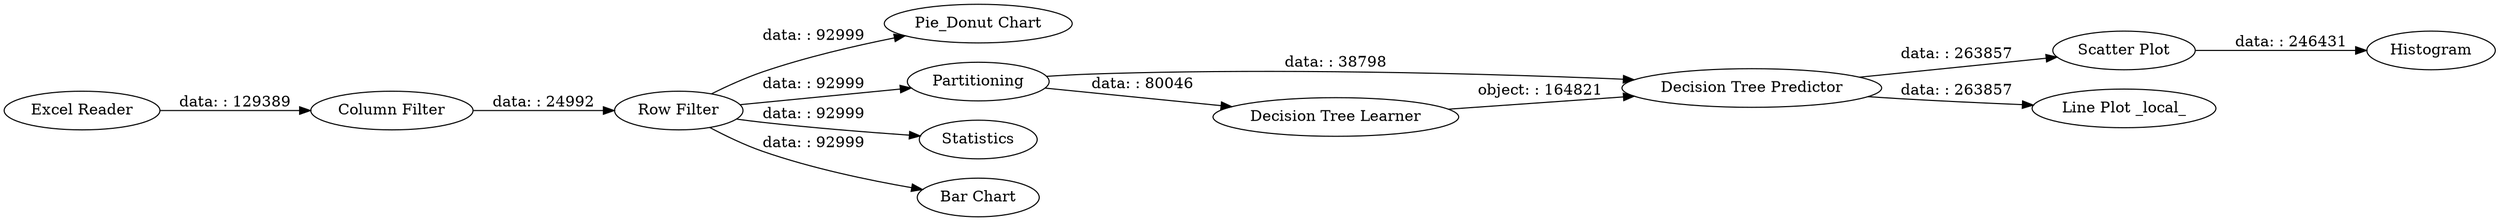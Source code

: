 digraph {
	"-5342239574110840710_245" [label="Row Filter"]
	"-5342239574110840710_11" [label="Scatter Plot"]
	"-5342239574110840710_1" [label="Excel Reader"]
	"-5342239574110840710_5" [label="Pie_Donut Chart"]
	"-5342239574110840710_12" [label=Partitioning]
	"-5342239574110840710_248" [label=Histogram]
	"-5342239574110840710_4" [label="Decision Tree Predictor"]
	"-5342239574110840710_9" [label=Statistics]
	"-5342239574110840710_7" [label="Bar Chart"]
	"-5342239574110840710_247" [label="Line Plot _local_"]
	"-5342239574110840710_2" [label="Column Filter"]
	"-5342239574110840710_246" [label="Decision Tree Learner"]
	"-5342239574110840710_1" -> "-5342239574110840710_2" [label="data: : 129389"]
	"-5342239574110840710_12" -> "-5342239574110840710_4" [label="data: : 38798"]
	"-5342239574110840710_4" -> "-5342239574110840710_11" [label="data: : 263857"]
	"-5342239574110840710_2" -> "-5342239574110840710_245" [label="data: : 24992"]
	"-5342239574110840710_11" -> "-5342239574110840710_248" [label="data: : 246431"]
	"-5342239574110840710_245" -> "-5342239574110840710_5" [label="data: : 92999"]
	"-5342239574110840710_245" -> "-5342239574110840710_7" [label="data: : 92999"]
	"-5342239574110840710_4" -> "-5342239574110840710_247" [label="data: : 263857"]
	"-5342239574110840710_245" -> "-5342239574110840710_12" [label="data: : 92999"]
	"-5342239574110840710_246" -> "-5342239574110840710_4" [label="object: : 164821"]
	"-5342239574110840710_12" -> "-5342239574110840710_246" [label="data: : 80046"]
	"-5342239574110840710_245" -> "-5342239574110840710_9" [label="data: : 92999"]
	rankdir=LR
}

